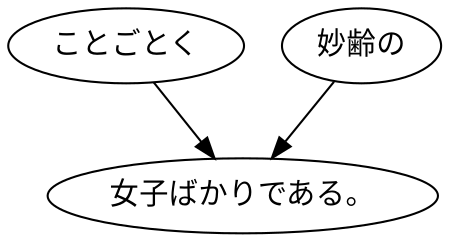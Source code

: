digraph graph9015 {
	node0 [label="ことごとく"];
	node1 [label="妙齢の"];
	node2 [label="女子ばかりである。"];
	node0 -> node2;
	node1 -> node2;
}
